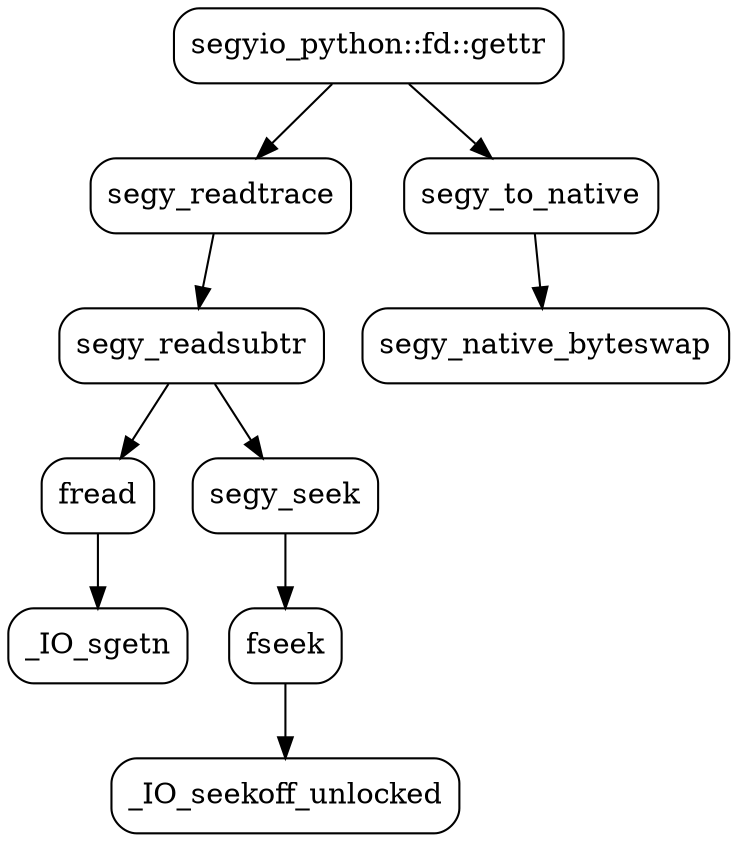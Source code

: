 digraph "callgraph" {
  node [style = rounded, shape = box];
  F558e86363678 [label="fseek"];
  F558e86363eb8 [label="fread"];
  F558e86365328 [label="segy_seek"];
  F558e8637a908 [label="segyio_python::fd::gettr"];
  F558e8637b7a8 [label="segy_readtrace"];
  F558e8637bc98 [label="segy_readsubtr"];
  F558e8637c168 [label="segy_to_native"];
  F558e8637c5e8 [label="segy_native_byteswap"];
  F558e863aaf78 [label="_IO_seekoff_unlocked"];
  F558e863b3bb8 [label="_IO_sgetn"];
  F558e86363678 -> F558e863aaf78 [weight=1];
  F558e86363eb8 -> F558e863b3bb8 [weight=1];
  F558e86365328 -> F558e86363678 [weight=2];
  F558e8637a908 -> F558e8637b7a8 [weight=2];
  F558e8637a908 -> F558e8637c168 [weight=2];
  F558e8637b7a8 -> F558e8637bc98 [weight=2];
  F558e8637bc98 -> F558e86363eb8 [weight=2];
  F558e8637bc98 -> F558e86365328 [weight=2];
  F558e8637c168 -> F558e8637c5e8 [weight=2];
}
